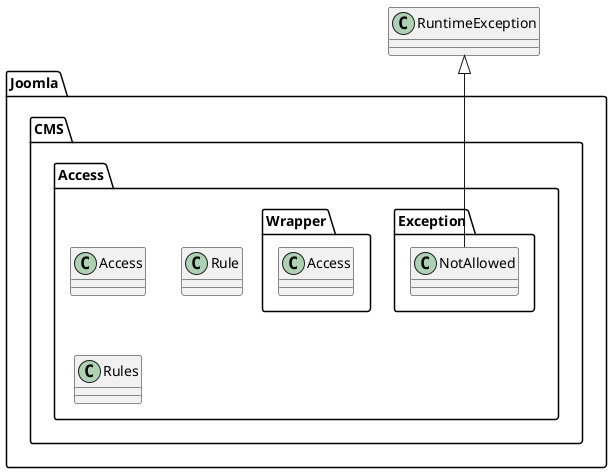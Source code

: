 @startuml
class Joomla.CMS.Access.Access

class Joomla.CMS.Access.Exception.NotAllowed
RuntimeException <|-- Joomla.CMS.Access.Exception.NotAllowed
class Joomla.CMS.Access.Wrapper.Access
class Joomla.CMS.Access.Rule
class Joomla.CMS.Access.Rules
@enduml
